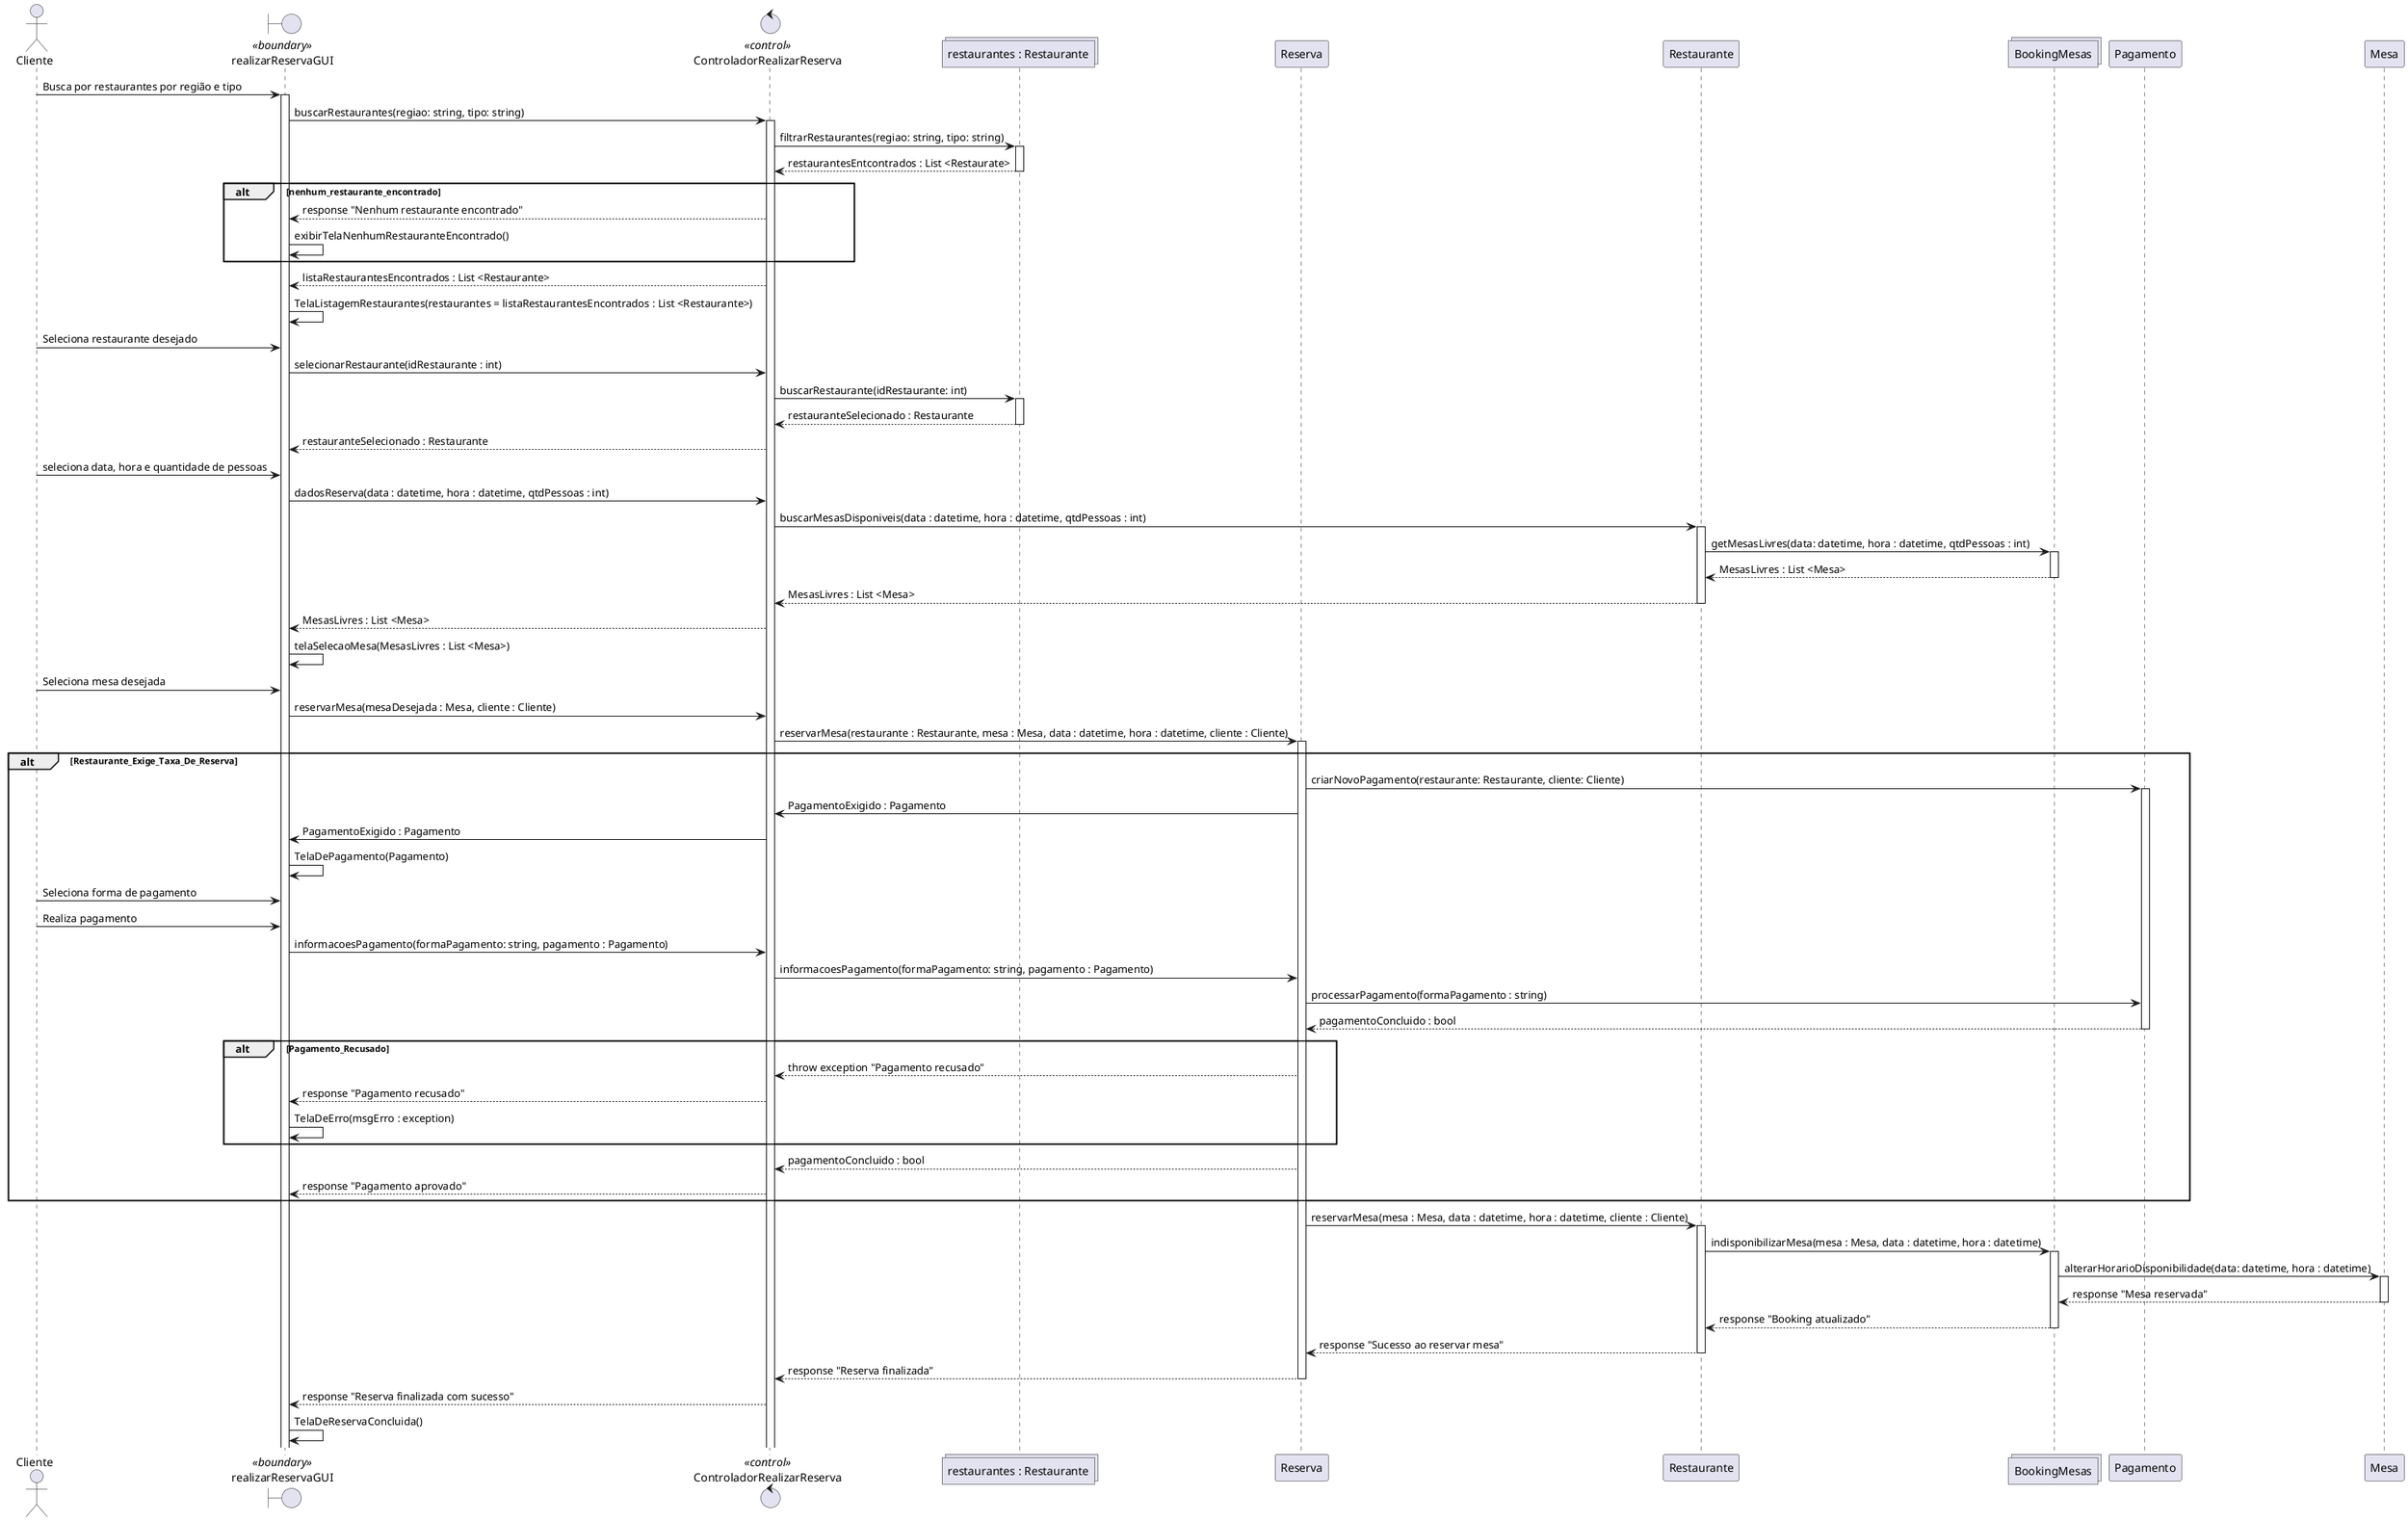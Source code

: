 @startuml

    actor Cliente as ator_cliente
    boundary realizarReservaGUI as fronteira <<boundary>>
    control ControladorRealizarReserva as controller <<control>>
    collections "restaurantes : Restaurante" as list_restaurante
    participant Reserva
    participant Restaurante
    collections "BookingMesas" as book
    participant Pagamento    
    participant Mesa

    ator_cliente -> fronteira : Busca por restaurantes por região e tipo
    activate fronteira
    
    fronteira -> controller : buscarRestaurantes(regiao: string, tipo: string)
    activate controller
    controller -> list_restaurante : filtrarRestaurantes(regiao: string, tipo: string)
    activate list_restaurante
    list_restaurante --> controller : restaurantesEntcontrados : List <Restaurate>
    deactivate list_restaurante

    alt nenhum_restaurante_encontrado
        controller --> fronteira : response "Nenhum restaurante encontrado"
        fronteira -> fronteira : exibirTelaNenhumRestauranteEncontrado()
    end

    controller --> fronteira : listaRestaurantesEncontrados : List <Restaurante>
    fronteira -> fronteira : TelaListagemRestaurantes(restaurantes = listaRestaurantesEncontrados : List <Restaurante>)
    ator_cliente -> fronteira : Seleciona restaurante desejado
    fronteira -> controller : selecionarRestaurante(idRestaurante : int)
    controller -> list_restaurante : buscarRestaurante(idRestaurante: int)
    activate list_restaurante
    list_restaurante --> controller : restauranteSelecionado : Restaurante
    deactivate list_restaurante
    controller --> fronteira : restauranteSelecionado : Restaurante
    ator_cliente -> fronteira : seleciona data, hora e quantidade de pessoas
    fronteira -> controller : dadosReserva(data : datetime, hora : datetime, qtdPessoas : int)
    controller -> Restaurante : buscarMesasDisponiveis(data : datetime, hora : datetime, qtdPessoas : int)
    activate Restaurante
    Restaurante -> book : getMesasLivres(data: datetime, hora : datetime, qtdPessoas : int)
    activate book
    book --> Restaurante : MesasLivres : List <Mesa>
    deactivate book
    Restaurante --> controller : MesasLivres : List <Mesa>
    deactivate Restaurante
    controller --> fronteira : MesasLivres : List <Mesa>
    fronteira -> fronteira : telaSelecaoMesa(MesasLivres : List <Mesa>)
    ator_cliente -> fronteira : Seleciona mesa desejada
    fronteira -> controller : reservarMesa(mesaDesejada : Mesa, cliente : Cliente)
    controller -> Reserva : reservarMesa(restaurante : Restaurante, mesa : Mesa, data : datetime, hora : datetime, cliente : Cliente)
    activate Reserva
    alt Restaurante_Exige_Taxa_De_Reserva
        Reserva -> Pagamento : criarNovoPagamento(restaurante: Restaurante, cliente: Cliente)
        activate Pagamento
        Reserva -> controller : PagamentoExigido : Pagamento
        controller -> fronteira : PagamentoExigido : Pagamento
        fronteira -> fronteira : TelaDePagamento(Pagamento)
        ator_cliente -> fronteira : Seleciona forma de pagamento
        ator_cliente -> fronteira : Realiza pagamento
        fronteira -> controller : informacoesPagamento(formaPagamento: string, pagamento : Pagamento)
        controller -> Reserva : informacoesPagamento(formaPagamento: string, pagamento : Pagamento)
        Reserva -> Pagamento : processarPagamento(formaPagamento : string)
        Pagamento --> Reserva : pagamentoConcluido : bool
        deactivate Pagamento
        alt Pagamento_Recusado
            Reserva --> controller : throw exception "Pagamento recusado"
            controller --> fronteira : response "Pagamento recusado"
            fronteira -> fronteira : TelaDeErro(msgErro : exception)
        end
        Reserva --> controller : pagamentoConcluido : bool
        controller --> fronteira : response "Pagamento aprovado" 
    end
    Reserva -> Restaurante : reservarMesa(mesa : Mesa, data : datetime, hora : datetime, cliente : Cliente)
    activate Restaurante
    Restaurante -> book : indisponibilizarMesa(mesa : Mesa, data : datetime, hora : datetime)
    activate book
    book -> Mesa : alterarHorarioDisponibilidade(data: datetime, hora : datetime)
    activate Mesa
    Mesa --> book : response "Mesa reservada"
    deactivate Mesa
    book --> Restaurante : response "Booking atualizado"
    deactivate book
    Restaurante --> Reserva : response "Sucesso ao reservar mesa"
    deactivate Restaurante
    Reserva --> controller : response "Reserva finalizada"
    deactivate Reserva
    controller --> fronteira : response "Reserva finalizada com sucesso"
    fronteira -> fronteira : TelaDeReservaConcluida()

@enduml
